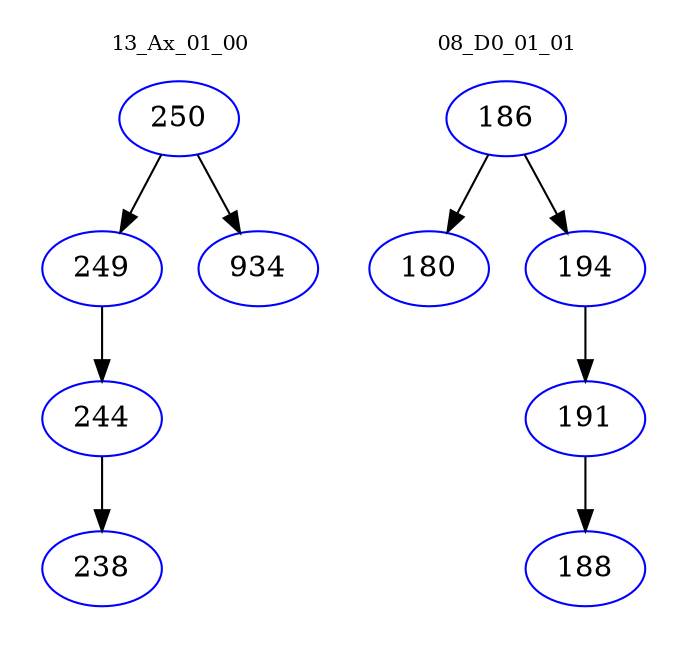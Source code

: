 digraph{
subgraph cluster_0 {
color = white
label = "13_Ax_01_00";
fontsize=10;
T0_250 [label="250", color="blue"]
T0_250 -> T0_249 [color="black"]
T0_249 [label="249", color="blue"]
T0_249 -> T0_244 [color="black"]
T0_244 [label="244", color="blue"]
T0_244 -> T0_238 [color="black"]
T0_238 [label="238", color="blue"]
T0_250 -> T0_934 [color="black"]
T0_934 [label="934", color="blue"]
}
subgraph cluster_1 {
color = white
label = "08_D0_01_01";
fontsize=10;
T1_186 [label="186", color="blue"]
T1_186 -> T1_180 [color="black"]
T1_180 [label="180", color="blue"]
T1_186 -> T1_194 [color="black"]
T1_194 [label="194", color="blue"]
T1_194 -> T1_191 [color="black"]
T1_191 [label="191", color="blue"]
T1_191 -> T1_188 [color="black"]
T1_188 [label="188", color="blue"]
}
}
